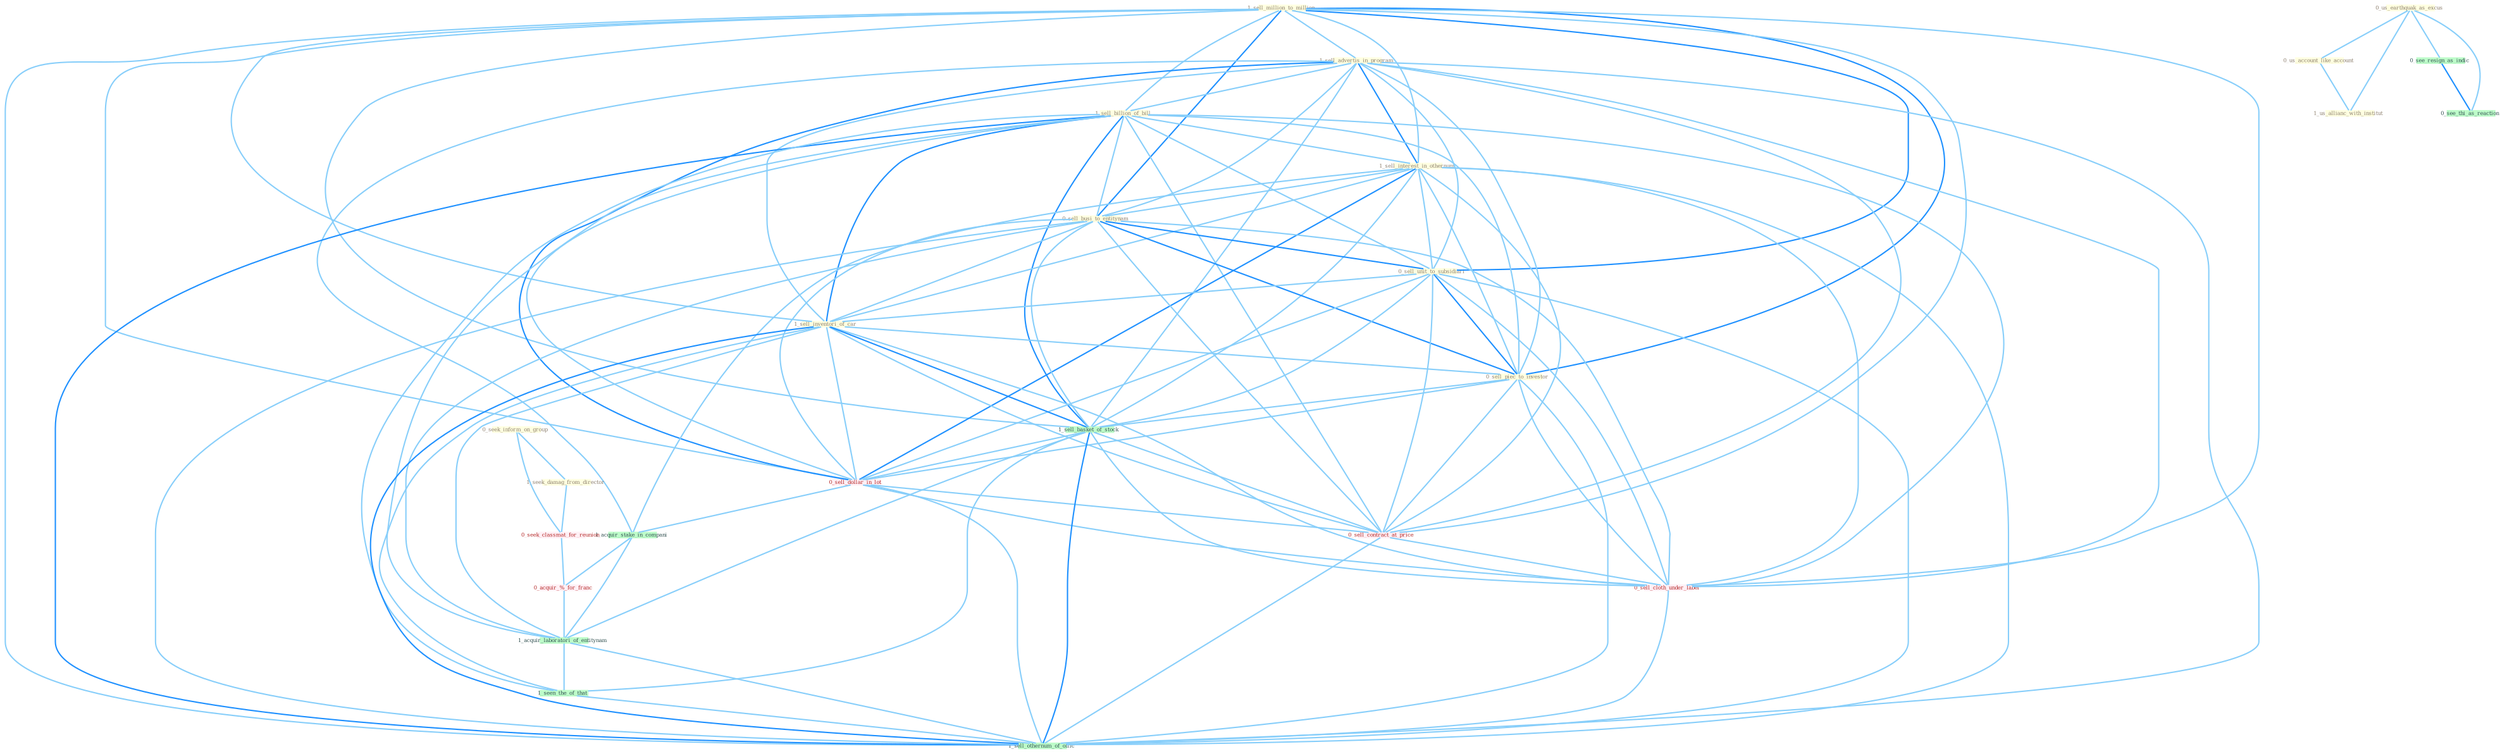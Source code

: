 Graph G{ 
    node
    [shape=polygon,style=filled,width=.5,height=.06,color="#BDFCC9",fixedsize=true,fontsize=4,
    fontcolor="#2f4f4f"];
    {node
    [color="#ffffe0", fontcolor="#8b7d6b"] "1_sell_million_to_million " "1_sell_advertis_in_program " "1_sell_billion_of_bill " "1_sell_interest_in_othernum " "0_sell_busi_to_entitynam " "0_seek_inform_on_group " "0_us_earthquak_as_excus " "1_seek_damag_from_director " "0_sell_unit_to_subsidiari " "0_us_account_like_account " "1_sell_inventori_of_car " "0_sell_piec_to_investor " "1_us_allianc_with_institut "}
{node [color="#fff0f5", fontcolor="#b22222"] "0_seek_classmat_for_reunion " "0_sell_dollar_in_lot " "0_acquir_%_for_franc " "0_sell_contract_at_price " "0_sell_cloth_under_label "}
edge [color="#B0E2FF"];

	"1_sell_million_to_million " -- "1_sell_advertis_in_program " [w="1", color="#87cefa" ];
	"1_sell_million_to_million " -- "1_sell_billion_of_bill " [w="1", color="#87cefa" ];
	"1_sell_million_to_million " -- "1_sell_interest_in_othernum " [w="1", color="#87cefa" ];
	"1_sell_million_to_million " -- "0_sell_busi_to_entitynam " [w="2", color="#1e90ff" , len=0.8];
	"1_sell_million_to_million " -- "0_sell_unit_to_subsidiari " [w="2", color="#1e90ff" , len=0.8];
	"1_sell_million_to_million " -- "1_sell_inventori_of_car " [w="1", color="#87cefa" ];
	"1_sell_million_to_million " -- "0_sell_piec_to_investor " [w="2", color="#1e90ff" , len=0.8];
	"1_sell_million_to_million " -- "1_sell_basket_of_stock " [w="1", color="#87cefa" ];
	"1_sell_million_to_million " -- "0_sell_dollar_in_lot " [w="1", color="#87cefa" ];
	"1_sell_million_to_million " -- "0_sell_contract_at_price " [w="1", color="#87cefa" ];
	"1_sell_million_to_million " -- "0_sell_cloth_under_label " [w="1", color="#87cefa" ];
	"1_sell_million_to_million " -- "1_sell_othernum_of_offic " [w="1", color="#87cefa" ];
	"1_sell_advertis_in_program " -- "1_sell_billion_of_bill " [w="1", color="#87cefa" ];
	"1_sell_advertis_in_program " -- "1_sell_interest_in_othernum " [w="2", color="#1e90ff" , len=0.8];
	"1_sell_advertis_in_program " -- "0_sell_busi_to_entitynam " [w="1", color="#87cefa" ];
	"1_sell_advertis_in_program " -- "0_sell_unit_to_subsidiari " [w="1", color="#87cefa" ];
	"1_sell_advertis_in_program " -- "1_sell_inventori_of_car " [w="1", color="#87cefa" ];
	"1_sell_advertis_in_program " -- "0_sell_piec_to_investor " [w="1", color="#87cefa" ];
	"1_sell_advertis_in_program " -- "1_sell_basket_of_stock " [w="1", color="#87cefa" ];
	"1_sell_advertis_in_program " -- "0_sell_dollar_in_lot " [w="2", color="#1e90ff" , len=0.8];
	"1_sell_advertis_in_program " -- "1_acquir_stake_in_compani " [w="1", color="#87cefa" ];
	"1_sell_advertis_in_program " -- "0_sell_contract_at_price " [w="1", color="#87cefa" ];
	"1_sell_advertis_in_program " -- "0_sell_cloth_under_label " [w="1", color="#87cefa" ];
	"1_sell_advertis_in_program " -- "1_sell_othernum_of_offic " [w="1", color="#87cefa" ];
	"1_sell_billion_of_bill " -- "1_sell_interest_in_othernum " [w="1", color="#87cefa" ];
	"1_sell_billion_of_bill " -- "0_sell_busi_to_entitynam " [w="1", color="#87cefa" ];
	"1_sell_billion_of_bill " -- "0_sell_unit_to_subsidiari " [w="1", color="#87cefa" ];
	"1_sell_billion_of_bill " -- "1_sell_inventori_of_car " [w="2", color="#1e90ff" , len=0.8];
	"1_sell_billion_of_bill " -- "0_sell_piec_to_investor " [w="1", color="#87cefa" ];
	"1_sell_billion_of_bill " -- "1_sell_basket_of_stock " [w="2", color="#1e90ff" , len=0.8];
	"1_sell_billion_of_bill " -- "0_sell_dollar_in_lot " [w="1", color="#87cefa" ];
	"1_sell_billion_of_bill " -- "0_sell_contract_at_price " [w="1", color="#87cefa" ];
	"1_sell_billion_of_bill " -- "1_acquir_laboratori_of_entitynam " [w="1", color="#87cefa" ];
	"1_sell_billion_of_bill " -- "0_sell_cloth_under_label " [w="1", color="#87cefa" ];
	"1_sell_billion_of_bill " -- "1_seen_the_of_that " [w="1", color="#87cefa" ];
	"1_sell_billion_of_bill " -- "1_sell_othernum_of_offic " [w="2", color="#1e90ff" , len=0.8];
	"1_sell_interest_in_othernum " -- "0_sell_busi_to_entitynam " [w="1", color="#87cefa" ];
	"1_sell_interest_in_othernum " -- "0_sell_unit_to_subsidiari " [w="1", color="#87cefa" ];
	"1_sell_interest_in_othernum " -- "1_sell_inventori_of_car " [w="1", color="#87cefa" ];
	"1_sell_interest_in_othernum " -- "0_sell_piec_to_investor " [w="1", color="#87cefa" ];
	"1_sell_interest_in_othernum " -- "1_sell_basket_of_stock " [w="1", color="#87cefa" ];
	"1_sell_interest_in_othernum " -- "0_sell_dollar_in_lot " [w="2", color="#1e90ff" , len=0.8];
	"1_sell_interest_in_othernum " -- "1_acquir_stake_in_compani " [w="1", color="#87cefa" ];
	"1_sell_interest_in_othernum " -- "0_sell_contract_at_price " [w="1", color="#87cefa" ];
	"1_sell_interest_in_othernum " -- "0_sell_cloth_under_label " [w="1", color="#87cefa" ];
	"1_sell_interest_in_othernum " -- "1_sell_othernum_of_offic " [w="1", color="#87cefa" ];
	"0_sell_busi_to_entitynam " -- "0_sell_unit_to_subsidiari " [w="2", color="#1e90ff" , len=0.8];
	"0_sell_busi_to_entitynam " -- "1_sell_inventori_of_car " [w="1", color="#87cefa" ];
	"0_sell_busi_to_entitynam " -- "0_sell_piec_to_investor " [w="2", color="#1e90ff" , len=0.8];
	"0_sell_busi_to_entitynam " -- "1_sell_basket_of_stock " [w="1", color="#87cefa" ];
	"0_sell_busi_to_entitynam " -- "0_sell_dollar_in_lot " [w="1", color="#87cefa" ];
	"0_sell_busi_to_entitynam " -- "0_sell_contract_at_price " [w="1", color="#87cefa" ];
	"0_sell_busi_to_entitynam " -- "1_acquir_laboratori_of_entitynam " [w="1", color="#87cefa" ];
	"0_sell_busi_to_entitynam " -- "0_sell_cloth_under_label " [w="1", color="#87cefa" ];
	"0_sell_busi_to_entitynam " -- "1_sell_othernum_of_offic " [w="1", color="#87cefa" ];
	"0_seek_inform_on_group " -- "1_seek_damag_from_director " [w="1", color="#87cefa" ];
	"0_seek_inform_on_group " -- "0_seek_classmat_for_reunion " [w="1", color="#87cefa" ];
	"0_us_earthquak_as_excus " -- "0_us_account_like_account " [w="1", color="#87cefa" ];
	"0_us_earthquak_as_excus " -- "1_us_allianc_with_institut " [w="1", color="#87cefa" ];
	"0_us_earthquak_as_excus " -- "0_see_resign_as_indic " [w="1", color="#87cefa" ];
	"0_us_earthquak_as_excus " -- "0_see_thi_as_reaction " [w="1", color="#87cefa" ];
	"1_seek_damag_from_director " -- "0_seek_classmat_for_reunion " [w="1", color="#87cefa" ];
	"0_sell_unit_to_subsidiari " -- "1_sell_inventori_of_car " [w="1", color="#87cefa" ];
	"0_sell_unit_to_subsidiari " -- "0_sell_piec_to_investor " [w="2", color="#1e90ff" , len=0.8];
	"0_sell_unit_to_subsidiari " -- "1_sell_basket_of_stock " [w="1", color="#87cefa" ];
	"0_sell_unit_to_subsidiari " -- "0_sell_dollar_in_lot " [w="1", color="#87cefa" ];
	"0_sell_unit_to_subsidiari " -- "0_sell_contract_at_price " [w="1", color="#87cefa" ];
	"0_sell_unit_to_subsidiari " -- "0_sell_cloth_under_label " [w="1", color="#87cefa" ];
	"0_sell_unit_to_subsidiari " -- "1_sell_othernum_of_offic " [w="1", color="#87cefa" ];
	"0_us_account_like_account " -- "1_us_allianc_with_institut " [w="1", color="#87cefa" ];
	"1_sell_inventori_of_car " -- "0_sell_piec_to_investor " [w="1", color="#87cefa" ];
	"1_sell_inventori_of_car " -- "1_sell_basket_of_stock " [w="2", color="#1e90ff" , len=0.8];
	"1_sell_inventori_of_car " -- "0_sell_dollar_in_lot " [w="1", color="#87cefa" ];
	"1_sell_inventori_of_car " -- "0_sell_contract_at_price " [w="1", color="#87cefa" ];
	"1_sell_inventori_of_car " -- "1_acquir_laboratori_of_entitynam " [w="1", color="#87cefa" ];
	"1_sell_inventori_of_car " -- "0_sell_cloth_under_label " [w="1", color="#87cefa" ];
	"1_sell_inventori_of_car " -- "1_seen_the_of_that " [w="1", color="#87cefa" ];
	"1_sell_inventori_of_car " -- "1_sell_othernum_of_offic " [w="2", color="#1e90ff" , len=0.8];
	"0_sell_piec_to_investor " -- "1_sell_basket_of_stock " [w="1", color="#87cefa" ];
	"0_sell_piec_to_investor " -- "0_sell_dollar_in_lot " [w="1", color="#87cefa" ];
	"0_sell_piec_to_investor " -- "0_sell_contract_at_price " [w="1", color="#87cefa" ];
	"0_sell_piec_to_investor " -- "0_sell_cloth_under_label " [w="1", color="#87cefa" ];
	"0_sell_piec_to_investor " -- "1_sell_othernum_of_offic " [w="1", color="#87cefa" ];
	"0_seek_classmat_for_reunion " -- "0_acquir_%_for_franc " [w="1", color="#87cefa" ];
	"1_sell_basket_of_stock " -- "0_sell_dollar_in_lot " [w="1", color="#87cefa" ];
	"1_sell_basket_of_stock " -- "0_sell_contract_at_price " [w="1", color="#87cefa" ];
	"1_sell_basket_of_stock " -- "1_acquir_laboratori_of_entitynam " [w="1", color="#87cefa" ];
	"1_sell_basket_of_stock " -- "0_sell_cloth_under_label " [w="1", color="#87cefa" ];
	"1_sell_basket_of_stock " -- "1_seen_the_of_that " [w="1", color="#87cefa" ];
	"1_sell_basket_of_stock " -- "1_sell_othernum_of_offic " [w="2", color="#1e90ff" , len=0.8];
	"0_sell_dollar_in_lot " -- "1_acquir_stake_in_compani " [w="1", color="#87cefa" ];
	"0_sell_dollar_in_lot " -- "0_sell_contract_at_price " [w="1", color="#87cefa" ];
	"0_sell_dollar_in_lot " -- "0_sell_cloth_under_label " [w="1", color="#87cefa" ];
	"0_sell_dollar_in_lot " -- "1_sell_othernum_of_offic " [w="1", color="#87cefa" ];
	"0_see_resign_as_indic " -- "0_see_thi_as_reaction " [w="2", color="#1e90ff" , len=0.8];
	"1_acquir_stake_in_compani " -- "0_acquir_%_for_franc " [w="1", color="#87cefa" ];
	"1_acquir_stake_in_compani " -- "1_acquir_laboratori_of_entitynam " [w="1", color="#87cefa" ];
	"0_acquir_%_for_franc " -- "1_acquir_laboratori_of_entitynam " [w="1", color="#87cefa" ];
	"0_sell_contract_at_price " -- "0_sell_cloth_under_label " [w="1", color="#87cefa" ];
	"0_sell_contract_at_price " -- "1_sell_othernum_of_offic " [w="1", color="#87cefa" ];
	"1_acquir_laboratori_of_entitynam " -- "1_seen_the_of_that " [w="1", color="#87cefa" ];
	"1_acquir_laboratori_of_entitynam " -- "1_sell_othernum_of_offic " [w="1", color="#87cefa" ];
	"0_sell_cloth_under_label " -- "1_sell_othernum_of_offic " [w="1", color="#87cefa" ];
	"1_seen_the_of_that " -- "1_sell_othernum_of_offic " [w="1", color="#87cefa" ];
}